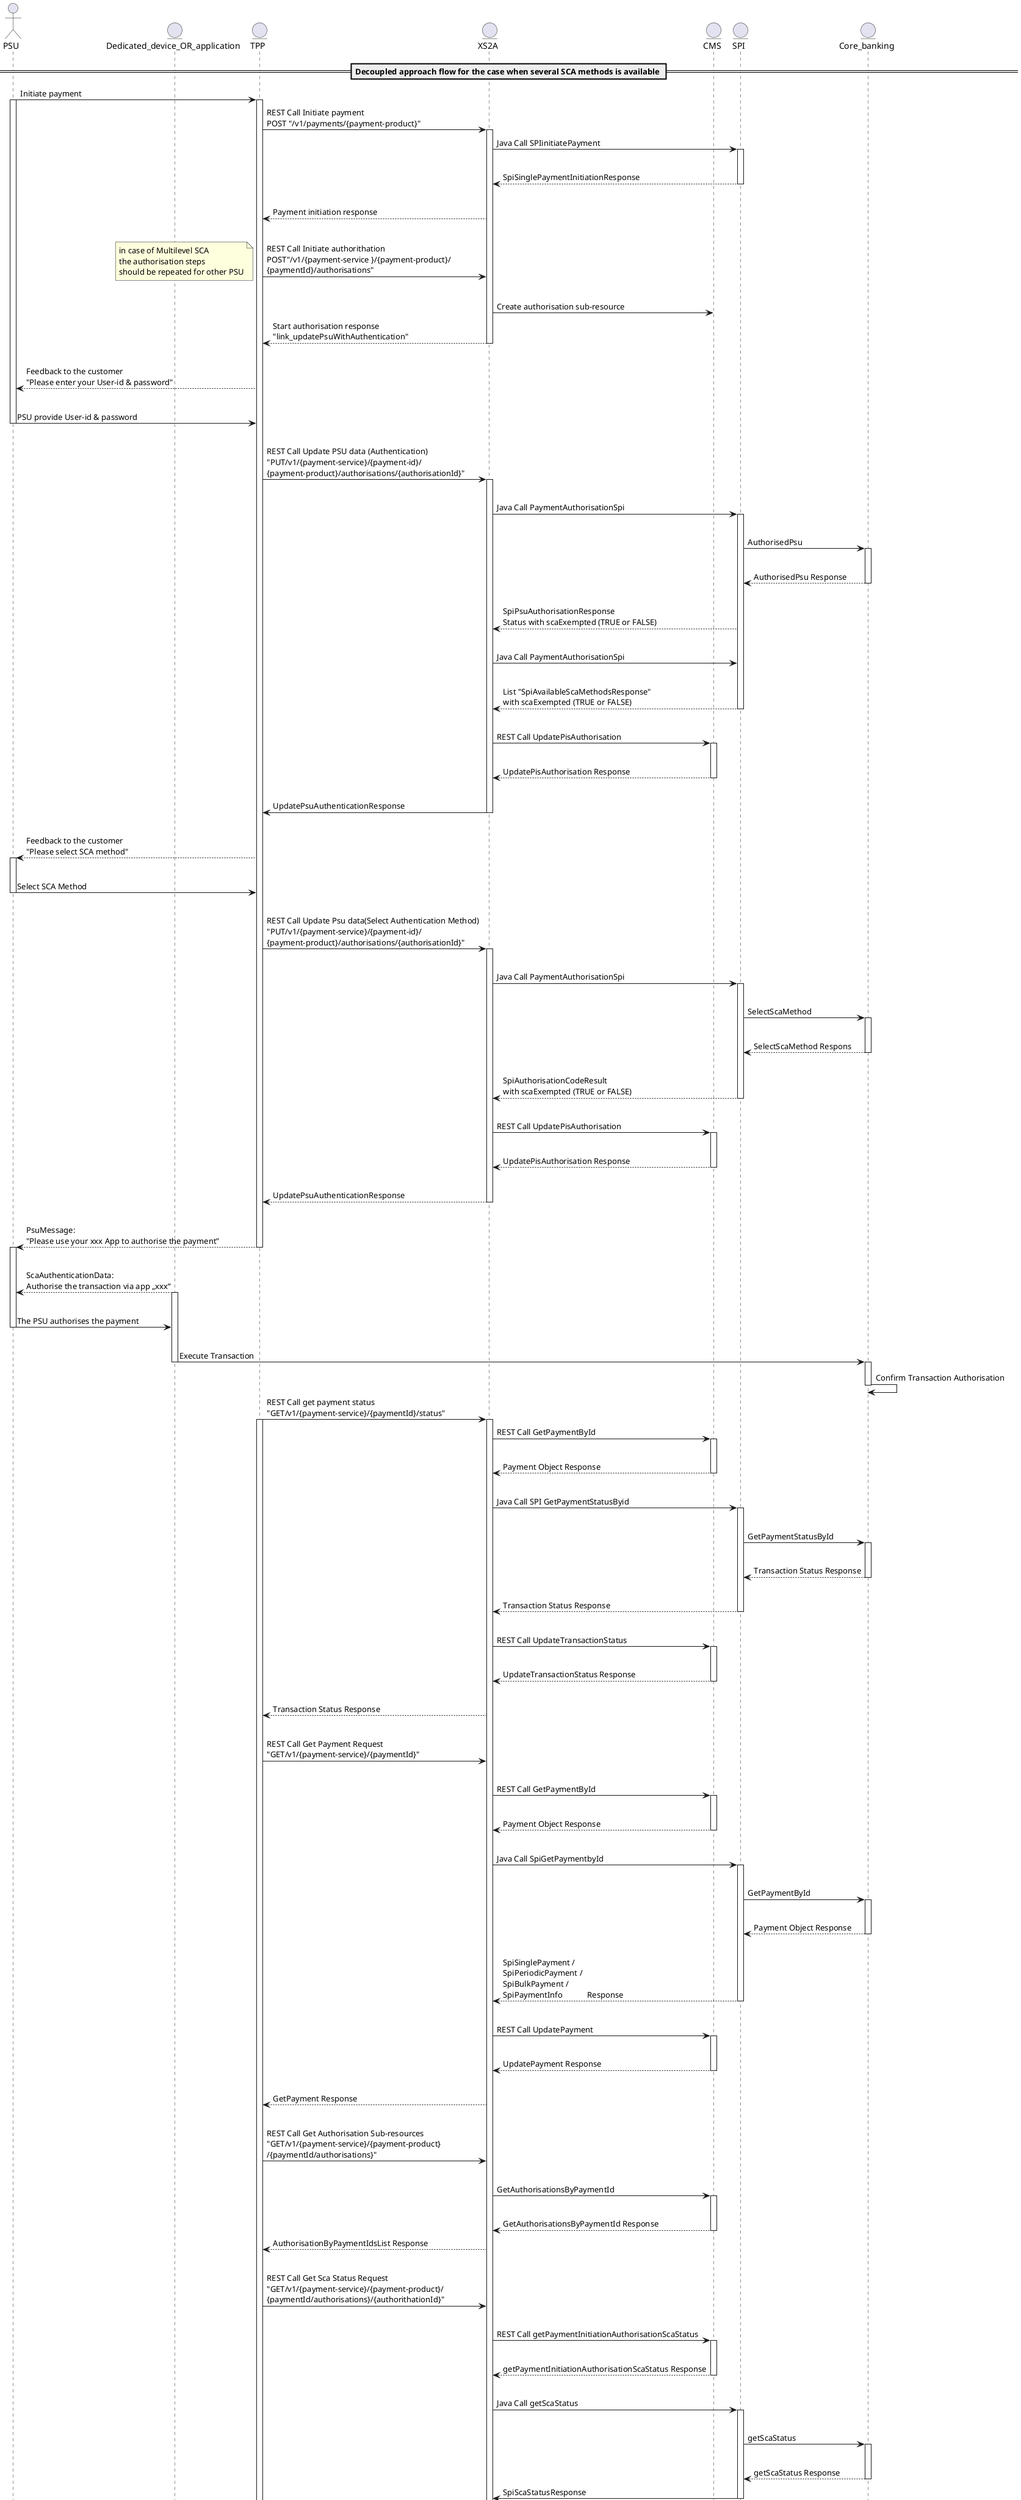 @startuml

== Decoupled approach flow for the case when several SCA methods is available ==

actor PSU
entity Dedicated_device_OR_application as dd
entity TPP
entity XS2A
entity CMS
entity SPI
entity Core_banking
PSU->TPP: Initiate payment
activate PSU
activate TPP
TPP -> XS2A: REST Call Initiate payment\nPOST "/v1/payments/{payment-product}"
activate XS2A
XS2A->SPI: Java Call SPIinitiatePayment
activate SPI
|||
SPI-->XS2A: SpiSinglePaymentInitiationResponse
deactivate SPI
|||
XS2A-->TPP:Payment initiation response
|||
TPP->XS2A: REST Call Initiate authorithation\nPOST"/v1/{payment-service }/{payment-product}/\n{paymentId}/authorisations"
note left
         in case of Multilevel SCA
         the authorisation steps
         should be repeated for other PSU
end note
|||
XS2A->CMS: Create authorisation sub-resource
XS2A-->TPP:Start authorisation response\n"link_updatePsuWithAuthentication"
deactivate XS2A
|||
TPP-->PSU: Feedback to the customer\n"Please enter your User-id & password"
|||
PSU->TPP: PSU provide User-id & password
deactivate PSU
|||
TPP->XS2A: REST Call Update PSU data (Authentication)\n"PUT/v1/{payment-service}/{payment-id}/\n{payment-product}/authorisations/{authorisationId}"
activate XS2A
|||
XS2A->SPI: Java Call PaymentAuthorisationSpi
activate SPI
|||
SPI->Core_banking: AuthorisedPsu
activate Core_banking
|||
Core_banking-->SPI: AuthorisedPsu Response
deactivate Core_banking
|||
SPI-->XS2A: SpiPsuAuthorisationResponse\nStatus with scaExempted (TRUE or FALSE)
|||
XS2A->SPI: Java Call PaymentAuthorisationSpi
|||
SPI-->XS2A: List "SpiAvailableScaMethodsResponse"\nwith scaExempted (TRUE or FALSE)
deactivate SPI
|||
XS2A->CMS: REST Call UpdatePisAuthorisation
activate CMS
|||
CMS-->XS2A: UpdatePisAuthorisation Response
deactivate CMS
|||
XS2A->TPP: UpdatePsuAuthenticationResponse
deactivate XS2A
|||
TPP-->PSU: Feedback to the customer\n"Please select SCA method"
activate PSU
|||
PSU->TPP: Select SCA Method
deactivate PSU
|||
TPP->XS2A: REST Call Update Psu data(Select Authentication Method)\n"PUT/v1/{payment-service}/{payment-id}/\n{payment-product}/authorisations/{authorisationId}"
activate XS2A
|||
XS2A->SPI: Java Call PaymentAuthorisationSpi
activate SPI
|||
SPI->Core_banking: SelectScaMethod
activate Core_banking
|||
Core_banking-->SPI: SelectScaMethod Respons
deactivate Core_banking
|||
SPI-->XS2A: SpiAuthorisationCodeResult\nwith scaExempted (TRUE or FALSE)
deactivate SPI
|||
XS2A->CMS: REST Call UpdatePisAuthorisation
activate CMS
|||
CMS-->XS2A: UpdatePisAuthorisation Response
deactivate CMS
|||
XS2A-->TPP:UpdatePsuAuthenticationResponse
deactivate XS2A
|||
TPP-->PSU: PsuMessage:\n"Please use your xxx App to authorise the payment"
deactivate TPP
activate PSU
|||
dd-->PSU: ScaAuthenticationData:\nAuthorise the transaction via app „xxx“
activate dd
|||
PSU->dd: The PSU authorises the payment
deactivate PSU
|||
dd->Core_banking: Execute Transaction
deactivate dd
activate Core_banking
Core_banking->Core_banking: Confirm Transaction Authorisation
deactivate Core_banking
TPP->XS2A: REST Call get payment status\n"GET/v1/{payment-service}/{paymentId}/status"
activate XS2A
activate TPP
XS2A->CMS: REST Call GetPaymentById
activate CMS
|||
CMS-->XS2A: Payment Object Response
deactivate CMS
|||
XS2A->SPI: Java Call SPI GetPaymentStatusByid
activate SPI
|||
SPI->Core_banking: GetPaymentStatusById
activate Core_banking
|||
Core_banking-->SPI: Transaction Status Response
deactivate Core_banking
|||
SPI-->XS2A: Transaction Status Response
deactivate SPI
|||
XS2A->CMS: REST Call UpdateTransactionStatus
activate CMS
|||
CMS-->XS2A: UpdateTransactionStatus Response
deactivate CMS
|||
XS2A-->TPP: Transaction Status Response
|||
TPP->XS2A: REST Call Get Payment Request\n"GET/v1/{payment-service}/{paymentId}"
|||
XS2A->CMS: REST Call GetPaymentById 
activate CMS
|||
CMS-->XS2A: Payment Object Response
deactivate CMS
|||
XS2A->SPI: Java Call SpiGetPaymentbyId
activate SPI
|||
SPI->Core_banking: GetPaymentById
activate Core_banking
|||
Core_banking-->SPI: Payment Object Response
deactivate Core_banking
|||
SPI-->XS2A: SpiSinglePayment /\nSpiPeriodicPayment /\nSpiBulkPayment /\nSpiPaymentInfo            Response
deactivate SPI
|||
XS2A->CMS: REST Call UpdatePayment
activate CMS
|||
CMS-->XS2A: UpdatePayment Response
deactivate CMS
|||
XS2A-->TPP: GetPayment Response
|||
TPP->XS2A: REST Call Get Authorisation Sub-resources\n"GET/v1/{payment-service}/{payment-product}\n/{paymentId/authorisations}"
|||
XS2A->CMS: GetAuthorisationsByPaymentId
activate CMS
|||
CMS-->XS2A: GetAuthorisationsByPaymentId Response
deactivate CMS
XS2A-->TPP: AuthorisationByPaymentIdsList Response
|||
TPP->XS2A: REST Call Get Sca Status Request\n"GET/v1/{payment-service}/{payment-product}/\n{paymentId/authorisations}/{authorithationId}"
|||
XS2A->CMS: REST Call getPaymentInitiationAuthorisationScaStatus
activate CMS
|||
CMS-->XS2A: getPaymentInitiationAuthorisationScaStatus Response
deactivate CMS
|||
XS2A->SPI: Java Call getScaStatus
activate SPI
|||
SPI->Core_banking: getScaStatus
activate Core_banking
|||
Core_banking-->SPI: getScaStatus Response
deactivate Core_banking
SPI->XS2A: SpiScaStatusResponse
deactivate SPI
|||
XS2A->CMS: REST Call UpdateAuthorisationStatus
activate CMS
|||
CMS-->XS2A: UpdateAuthorisationStatus Response
|||
deactivate CMS
|||
XS2A-->TPP: Get Sca Status Response
deactivate TPP
deactivate XS2A
@enduml
